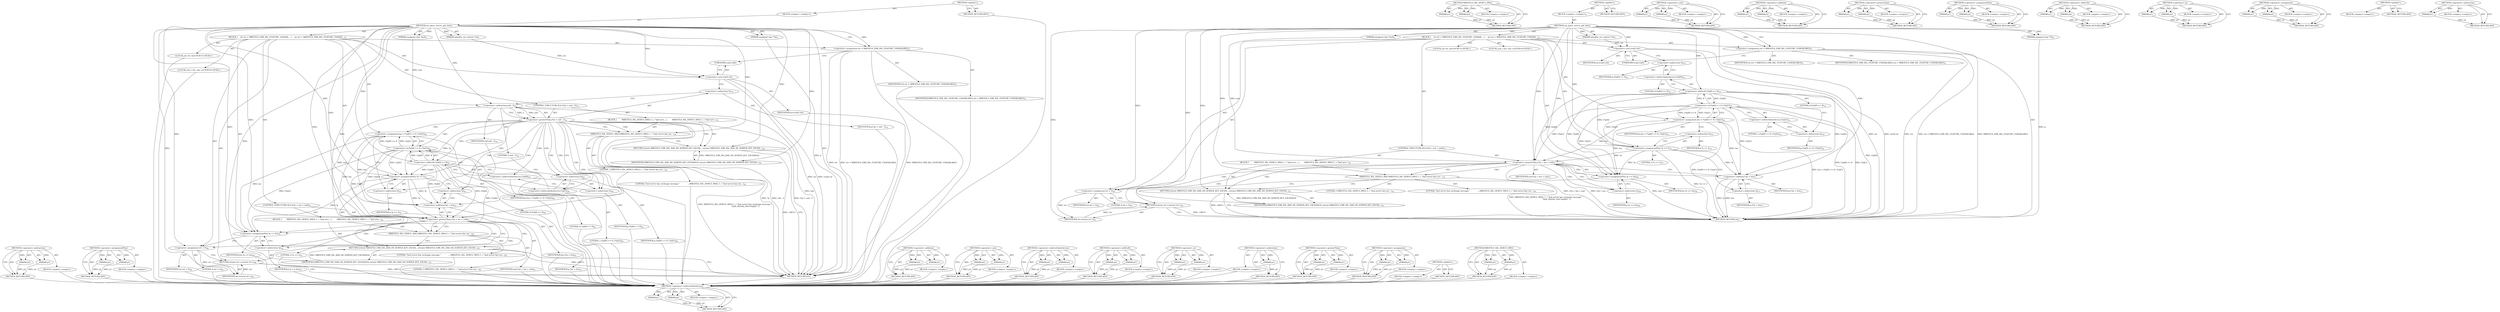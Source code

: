digraph "MBEDTLS_SSL_DEBUG_MSG" {
vulnerable_107 [label=<(METHOD,&lt;operator&gt;.indirectIndexAccess)>];
vulnerable_108 [label=<(PARAM,p1)>];
vulnerable_109 [label=<(PARAM,p2)>];
vulnerable_110 [label=<(BLOCK,&lt;empty&gt;,&lt;empty&gt;)>];
vulnerable_111 [label=<(METHOD_RETURN,ANY)>];
vulnerable_131 [label=<(METHOD,MBEDTLS_SSL_DEBUG_MSG)>];
vulnerable_132 [label=<(PARAM,p1)>];
vulnerable_133 [label=<(PARAM,p2)>];
vulnerable_134 [label=<(BLOCK,&lt;empty&gt;,&lt;empty&gt;)>];
vulnerable_135 [label=<(METHOD_RETURN,ANY)>];
vulnerable_6 [label=<(METHOD,&lt;global&gt;)<SUB>1</SUB>>];
vulnerable_7 [label=<(BLOCK,&lt;empty&gt;,&lt;empty&gt;)<SUB>1</SUB>>];
vulnerable_8 [label=<(METHOD,ssl_parse_server_psk_hint)<SUB>1</SUB>>];
vulnerable_9 [label=<(PARAM,mbedtls_ssl_context *ssl)<SUB>1</SUB>>];
vulnerable_10 [label=<(PARAM,unsigned char **p)<SUB>2</SUB>>];
vulnerable_11 [label=<(PARAM,unsigned char *end)<SUB>3</SUB>>];
vulnerable_12 [label=<(BLOCK,{
    int ret = MBEDTLS_ERR_SSL_FEATURE_UNAVAIL...,{
    int ret = MBEDTLS_ERR_SSL_FEATURE_UNAVAIL...)<SUB>4</SUB>>];
vulnerable_13 [label="<(LOCAL,int ret: int)<SUB>5</SUB>>"];
vulnerable_14 [label=<(&lt;operator&gt;.assignment,ret = MBEDTLS_ERR_SSL_FEATURE_UNAVAILABLE)<SUB>5</SUB>>];
vulnerable_15 [label=<(IDENTIFIER,ret,ret = MBEDTLS_ERR_SSL_FEATURE_UNAVAILABLE)<SUB>5</SUB>>];
vulnerable_16 [label=<(IDENTIFIER,MBEDTLS_ERR_SSL_FEATURE_UNAVAILABLE,ret = MBEDTLS_ERR_SSL_FEATURE_UNAVAILABLE)<SUB>5</SUB>>];
vulnerable_17 [label="<(LOCAL,size_t len: size_t)<SUB>6</SUB>>"];
vulnerable_18 [label=<(&lt;operator&gt;.cast,(void) ssl)<SUB>7</SUB>>];
vulnerable_19 [label=<(UNKNOWN,void,void)<SUB>7</SUB>>];
vulnerable_20 [label=<(IDENTIFIER,ssl,(void) ssl)<SUB>7</SUB>>];
vulnerable_21 [label=<(&lt;operator&gt;.assignment,len = (*p)[0] &lt;&lt; 8 | (*p)[1])<SUB>14</SUB>>];
vulnerable_22 [label=<(IDENTIFIER,len,len = (*p)[0] &lt;&lt; 8 | (*p)[1])<SUB>14</SUB>>];
vulnerable_23 [label=<(&lt;operator&gt;.or,(*p)[0] &lt;&lt; 8 | (*p)[1])<SUB>14</SUB>>];
vulnerable_24 [label=<(&lt;operator&gt;.shiftLeft,(*p)[0] &lt;&lt; 8)<SUB>14</SUB>>];
vulnerable_25 [label=<(&lt;operator&gt;.indirectIndexAccess,(*p)[0])<SUB>14</SUB>>];
vulnerable_26 [label=<(&lt;operator&gt;.indirection,*p)<SUB>14</SUB>>];
vulnerable_27 [label=<(IDENTIFIER,p,(*p)[0] &lt;&lt; 8)<SUB>14</SUB>>];
vulnerable_28 [label=<(LITERAL,0,(*p)[0] &lt;&lt; 8)<SUB>14</SUB>>];
vulnerable_29 [label=<(LITERAL,8,(*p)[0] &lt;&lt; 8)<SUB>14</SUB>>];
vulnerable_30 [label=<(&lt;operator&gt;.indirectIndexAccess,(*p)[1])<SUB>14</SUB>>];
vulnerable_31 [label=<(&lt;operator&gt;.indirection,*p)<SUB>14</SUB>>];
vulnerable_32 [label=<(IDENTIFIER,p,(*p)[0] &lt;&lt; 8 | (*p)[1])<SUB>14</SUB>>];
vulnerable_33 [label=<(LITERAL,1,(*p)[0] &lt;&lt; 8 | (*p)[1])<SUB>14</SUB>>];
vulnerable_34 [label=<(&lt;operator&gt;.assignmentPlus,*p += 2)<SUB>15</SUB>>];
vulnerable_35 [label=<(&lt;operator&gt;.indirection,*p)<SUB>15</SUB>>];
vulnerable_36 [label=<(IDENTIFIER,p,*p += 2)<SUB>15</SUB>>];
vulnerable_37 [label=<(LITERAL,2,*p += 2)<SUB>15</SUB>>];
vulnerable_38 [label=<(CONTROL_STRUCTURE,IF,if ((*p) + len &gt; end))<SUB>17</SUB>>];
vulnerable_39 [label=<(&lt;operator&gt;.greaterThan,(*p) + len &gt; end)<SUB>17</SUB>>];
vulnerable_40 [label=<(&lt;operator&gt;.addition,(*p) + len)<SUB>17</SUB>>];
vulnerable_41 [label=<(&lt;operator&gt;.indirection,*p)<SUB>17</SUB>>];
vulnerable_42 [label=<(IDENTIFIER,p,(*p) + len)<SUB>17</SUB>>];
vulnerable_43 [label=<(IDENTIFIER,len,(*p) + len)<SUB>17</SUB>>];
vulnerable_44 [label=<(IDENTIFIER,end,(*p) + len &gt; end)<SUB>17</SUB>>];
vulnerable_45 [label=<(BLOCK,{
        MBEDTLS_SSL_DEBUG_MSG( 1, ( &quot;bad serv...,{
        MBEDTLS_SSL_DEBUG_MSG( 1, ( &quot;bad serv...)<SUB>18</SUB>>];
vulnerable_46 [label=<(MBEDTLS_SSL_DEBUG_MSG,MBEDTLS_SSL_DEBUG_MSG( 1, ( &quot;bad server key exc...)<SUB>19</SUB>>];
vulnerable_47 [label=<(LITERAL,1,MBEDTLS_SSL_DEBUG_MSG( 1, ( &quot;bad server key exc...)<SUB>19</SUB>>];
vulnerable_48 [label=<(LITERAL,&quot;bad server key exchange message &quot;
            ...,MBEDTLS_SSL_DEBUG_MSG( 1, ( &quot;bad server key exc...)<SUB>19</SUB>>];
vulnerable_49 [label=<(RETURN,return( MBEDTLS_ERR_SSL_BAD_HS_SERVER_KEY_EXCHA...,return( MBEDTLS_ERR_SSL_BAD_HS_SERVER_KEY_EXCHA...)<SUB>21</SUB>>];
vulnerable_50 [label=<(IDENTIFIER,MBEDTLS_ERR_SSL_BAD_HS_SERVER_KEY_EXCHANGE,return( MBEDTLS_ERR_SSL_BAD_HS_SERVER_KEY_EXCHA...)<SUB>21</SUB>>];
vulnerable_51 [label=<(&lt;operator&gt;.assignmentPlus,*p += len)<SUB>29</SUB>>];
vulnerable_52 [label=<(&lt;operator&gt;.indirection,*p)<SUB>29</SUB>>];
vulnerable_53 [label=<(IDENTIFIER,p,*p += len)<SUB>29</SUB>>];
vulnerable_54 [label=<(IDENTIFIER,len,*p += len)<SUB>29</SUB>>];
vulnerable_55 [label=<(&lt;operator&gt;.assignment,ret = 0)<SUB>30</SUB>>];
vulnerable_56 [label=<(IDENTIFIER,ret,ret = 0)<SUB>30</SUB>>];
vulnerable_57 [label=<(LITERAL,0,ret = 0)<SUB>30</SUB>>];
vulnerable_58 [label=<(RETURN,return( ret );,return( ret );)<SUB>32</SUB>>];
vulnerable_59 [label=<(IDENTIFIER,ret,return( ret );)<SUB>32</SUB>>];
vulnerable_60 [label=<(METHOD_RETURN,int)<SUB>1</SUB>>];
vulnerable_62 [label=<(METHOD_RETURN,ANY)<SUB>1</SUB>>];
vulnerable_92 [label=<(METHOD,&lt;operator&gt;.cast)>];
vulnerable_93 [label=<(PARAM,p1)>];
vulnerable_94 [label=<(PARAM,p2)>];
vulnerable_95 [label=<(BLOCK,&lt;empty&gt;,&lt;empty&gt;)>];
vulnerable_96 [label=<(METHOD_RETURN,ANY)>];
vulnerable_126 [label=<(METHOD,&lt;operator&gt;.addition)>];
vulnerable_127 [label=<(PARAM,p1)>];
vulnerable_128 [label=<(PARAM,p2)>];
vulnerable_129 [label=<(BLOCK,&lt;empty&gt;,&lt;empty&gt;)>];
vulnerable_130 [label=<(METHOD_RETURN,ANY)>];
vulnerable_121 [label=<(METHOD,&lt;operator&gt;.greaterThan)>];
vulnerable_122 [label=<(PARAM,p1)>];
vulnerable_123 [label=<(PARAM,p2)>];
vulnerable_124 [label=<(BLOCK,&lt;empty&gt;,&lt;empty&gt;)>];
vulnerable_125 [label=<(METHOD_RETURN,ANY)>];
vulnerable_116 [label=<(METHOD,&lt;operator&gt;.assignmentPlus)>];
vulnerable_117 [label=<(PARAM,p1)>];
vulnerable_118 [label=<(PARAM,p2)>];
vulnerable_119 [label=<(BLOCK,&lt;empty&gt;,&lt;empty&gt;)>];
vulnerable_120 [label=<(METHOD_RETURN,ANY)>];
vulnerable_102 [label=<(METHOD,&lt;operator&gt;.shiftLeft)>];
vulnerable_103 [label=<(PARAM,p1)>];
vulnerable_104 [label=<(PARAM,p2)>];
vulnerable_105 [label=<(BLOCK,&lt;empty&gt;,&lt;empty&gt;)>];
vulnerable_106 [label=<(METHOD_RETURN,ANY)>];
vulnerable_97 [label=<(METHOD,&lt;operator&gt;.or)>];
vulnerable_98 [label=<(PARAM,p1)>];
vulnerable_99 [label=<(PARAM,p2)>];
vulnerable_100 [label=<(BLOCK,&lt;empty&gt;,&lt;empty&gt;)>];
vulnerable_101 [label=<(METHOD_RETURN,ANY)>];
vulnerable_87 [label=<(METHOD,&lt;operator&gt;.assignment)>];
vulnerable_88 [label=<(PARAM,p1)>];
vulnerable_89 [label=<(PARAM,p2)>];
vulnerable_90 [label=<(BLOCK,&lt;empty&gt;,&lt;empty&gt;)>];
vulnerable_91 [label=<(METHOD_RETURN,ANY)>];
vulnerable_81 [label=<(METHOD,&lt;global&gt;)<SUB>1</SUB>>];
vulnerable_82 [label=<(BLOCK,&lt;empty&gt;,&lt;empty&gt;)>];
vulnerable_83 [label=<(METHOD_RETURN,ANY)>];
vulnerable_112 [label=<(METHOD,&lt;operator&gt;.indirection)>];
vulnerable_113 [label=<(PARAM,p1)>];
vulnerable_114 [label=<(BLOCK,&lt;empty&gt;,&lt;empty&gt;)>];
vulnerable_115 [label=<(METHOD_RETURN,ANY)>];
fixed_119 [label=<(METHOD,&lt;operator&gt;.subtraction)>];
fixed_120 [label=<(PARAM,p1)>];
fixed_121 [label=<(PARAM,p2)>];
fixed_122 [label=<(BLOCK,&lt;empty&gt;,&lt;empty&gt;)>];
fixed_123 [label=<(METHOD_RETURN,ANY)>];
fixed_144 [label=<(METHOD,&lt;operator&gt;.assignmentPlus)>];
fixed_145 [label=<(PARAM,p1)>];
fixed_146 [label=<(PARAM,p2)>];
fixed_147 [label=<(BLOCK,&lt;empty&gt;,&lt;empty&gt;)>];
fixed_148 [label=<(METHOD_RETURN,ANY)>];
fixed_6 [label=<(METHOD,&lt;global&gt;)<SUB>1</SUB>>];
fixed_7 [label=<(BLOCK,&lt;empty&gt;,&lt;empty&gt;)<SUB>1</SUB>>];
fixed_8 [label=<(METHOD,ssl_parse_server_psk_hint)<SUB>1</SUB>>];
fixed_9 [label=<(PARAM,mbedtls_ssl_context *ssl)<SUB>1</SUB>>];
fixed_10 [label=<(PARAM,unsigned char **p)<SUB>2</SUB>>];
fixed_11 [label=<(PARAM,unsigned char *end)<SUB>3</SUB>>];
fixed_12 [label=<(BLOCK,{
    int ret = MBEDTLS_ERR_SSL_FEATURE_UNAVAIL...,{
    int ret = MBEDTLS_ERR_SSL_FEATURE_UNAVAIL...)<SUB>4</SUB>>];
fixed_13 [label="<(LOCAL,int ret: int)<SUB>5</SUB>>"];
fixed_14 [label=<(&lt;operator&gt;.assignment,ret = MBEDTLS_ERR_SSL_FEATURE_UNAVAILABLE)<SUB>5</SUB>>];
fixed_15 [label=<(IDENTIFIER,ret,ret = MBEDTLS_ERR_SSL_FEATURE_UNAVAILABLE)<SUB>5</SUB>>];
fixed_16 [label=<(IDENTIFIER,MBEDTLS_ERR_SSL_FEATURE_UNAVAILABLE,ret = MBEDTLS_ERR_SSL_FEATURE_UNAVAILABLE)<SUB>5</SUB>>];
fixed_17 [label="<(LOCAL,size_t len: size_t)<SUB>6</SUB>>"];
fixed_18 [label=<(&lt;operator&gt;.cast,(void) ssl)<SUB>7</SUB>>];
fixed_19 [label=<(UNKNOWN,void,void)<SUB>7</SUB>>];
fixed_20 [label=<(IDENTIFIER,ssl,(void) ssl)<SUB>7</SUB>>];
fixed_21 [label=<(CONTROL_STRUCTURE,IF,if ((*p) &gt; end - 2))<SUB>14</SUB>>];
fixed_22 [label=<(&lt;operator&gt;.greaterThan,(*p) &gt; end - 2)<SUB>14</SUB>>];
fixed_23 [label=<(&lt;operator&gt;.indirection,*p)<SUB>14</SUB>>];
fixed_24 [label=<(IDENTIFIER,p,(*p) &gt; end - 2)<SUB>14</SUB>>];
fixed_25 [label=<(&lt;operator&gt;.subtraction,end - 2)<SUB>14</SUB>>];
fixed_26 [label=<(IDENTIFIER,end,end - 2)<SUB>14</SUB>>];
fixed_27 [label=<(LITERAL,2,end - 2)<SUB>14</SUB>>];
fixed_28 [label=<(BLOCK,{
        MBEDTLS_SSL_DEBUG_MSG( 1, ( &quot;bad serv...,{
        MBEDTLS_SSL_DEBUG_MSG( 1, ( &quot;bad serv...)<SUB>15</SUB>>];
fixed_29 [label=<(MBEDTLS_SSL_DEBUG_MSG,MBEDTLS_SSL_DEBUG_MSG( 1, ( &quot;bad server key exc...)<SUB>16</SUB>>];
fixed_30 [label=<(LITERAL,1,MBEDTLS_SSL_DEBUG_MSG( 1, ( &quot;bad server key exc...)<SUB>16</SUB>>];
fixed_31 [label=<(LITERAL,&quot;bad server key exchange message &quot;
            ...,MBEDTLS_SSL_DEBUG_MSG( 1, ( &quot;bad server key exc...)<SUB>16</SUB>>];
fixed_32 [label=<(RETURN,return( MBEDTLS_ERR_SSL_BAD_HS_SERVER_KEY_EXCHA...,return( MBEDTLS_ERR_SSL_BAD_HS_SERVER_KEY_EXCHA...)<SUB>18</SUB>>];
fixed_33 [label=<(IDENTIFIER,MBEDTLS_ERR_SSL_BAD_HS_SERVER_KEY_EXCHANGE,return( MBEDTLS_ERR_SSL_BAD_HS_SERVER_KEY_EXCHA...)<SUB>18</SUB>>];
fixed_34 [label=<(&lt;operator&gt;.assignment,len = (*p)[0] &lt;&lt; 8 | (*p)[1])<SUB>20</SUB>>];
fixed_35 [label=<(IDENTIFIER,len,len = (*p)[0] &lt;&lt; 8 | (*p)[1])<SUB>20</SUB>>];
fixed_36 [label=<(&lt;operator&gt;.or,(*p)[0] &lt;&lt; 8 | (*p)[1])<SUB>20</SUB>>];
fixed_37 [label=<(&lt;operator&gt;.shiftLeft,(*p)[0] &lt;&lt; 8)<SUB>20</SUB>>];
fixed_38 [label=<(&lt;operator&gt;.indirectIndexAccess,(*p)[0])<SUB>20</SUB>>];
fixed_39 [label=<(&lt;operator&gt;.indirection,*p)<SUB>20</SUB>>];
fixed_40 [label=<(IDENTIFIER,p,(*p)[0] &lt;&lt; 8)<SUB>20</SUB>>];
fixed_41 [label=<(LITERAL,0,(*p)[0] &lt;&lt; 8)<SUB>20</SUB>>];
fixed_42 [label=<(LITERAL,8,(*p)[0] &lt;&lt; 8)<SUB>20</SUB>>];
fixed_43 [label=<(&lt;operator&gt;.indirectIndexAccess,(*p)[1])<SUB>20</SUB>>];
fixed_44 [label=<(&lt;operator&gt;.indirection,*p)<SUB>20</SUB>>];
fixed_45 [label=<(IDENTIFIER,p,(*p)[0] &lt;&lt; 8 | (*p)[1])<SUB>20</SUB>>];
fixed_46 [label=<(LITERAL,1,(*p)[0] &lt;&lt; 8 | (*p)[1])<SUB>20</SUB>>];
fixed_47 [label=<(&lt;operator&gt;.assignmentPlus,*p += 2)<SUB>21</SUB>>];
fixed_48 [label=<(&lt;operator&gt;.indirection,*p)<SUB>21</SUB>>];
fixed_49 [label=<(IDENTIFIER,p,*p += 2)<SUB>21</SUB>>];
fixed_50 [label=<(LITERAL,2,*p += 2)<SUB>21</SUB>>];
fixed_51 [label=<(CONTROL_STRUCTURE,IF,if ((*p) + len &gt; end))<SUB>23</SUB>>];
fixed_52 [label=<(&lt;operator&gt;.greaterThan,(*p) + len &gt; end)<SUB>23</SUB>>];
fixed_53 [label=<(&lt;operator&gt;.addition,(*p) + len)<SUB>23</SUB>>];
fixed_54 [label=<(&lt;operator&gt;.indirection,*p)<SUB>23</SUB>>];
fixed_55 [label=<(IDENTIFIER,p,(*p) + len)<SUB>23</SUB>>];
fixed_56 [label=<(IDENTIFIER,len,(*p) + len)<SUB>23</SUB>>];
fixed_57 [label=<(IDENTIFIER,end,(*p) + len &gt; end)<SUB>23</SUB>>];
fixed_58 [label=<(BLOCK,{
        MBEDTLS_SSL_DEBUG_MSG( 1, ( &quot;bad serv...,{
        MBEDTLS_SSL_DEBUG_MSG( 1, ( &quot;bad serv...)<SUB>24</SUB>>];
fixed_59 [label=<(MBEDTLS_SSL_DEBUG_MSG,MBEDTLS_SSL_DEBUG_MSG( 1, ( &quot;bad server key exc...)<SUB>25</SUB>>];
fixed_60 [label=<(LITERAL,1,MBEDTLS_SSL_DEBUG_MSG( 1, ( &quot;bad server key exc...)<SUB>25</SUB>>];
fixed_61 [label=<(LITERAL,&quot;bad server key exchange message &quot;
            ...,MBEDTLS_SSL_DEBUG_MSG( 1, ( &quot;bad server key exc...)<SUB>25</SUB>>];
fixed_62 [label=<(RETURN,return( MBEDTLS_ERR_SSL_BAD_HS_SERVER_KEY_EXCHA...,return( MBEDTLS_ERR_SSL_BAD_HS_SERVER_KEY_EXCHA...)<SUB>27</SUB>>];
fixed_63 [label=<(IDENTIFIER,MBEDTLS_ERR_SSL_BAD_HS_SERVER_KEY_EXCHANGE,return( MBEDTLS_ERR_SSL_BAD_HS_SERVER_KEY_EXCHA...)<SUB>27</SUB>>];
fixed_64 [label=<(&lt;operator&gt;.assignmentPlus,*p += len)<SUB>35</SUB>>];
fixed_65 [label=<(&lt;operator&gt;.indirection,*p)<SUB>35</SUB>>];
fixed_66 [label=<(IDENTIFIER,p,*p += len)<SUB>35</SUB>>];
fixed_67 [label=<(IDENTIFIER,len,*p += len)<SUB>35</SUB>>];
fixed_68 [label=<(&lt;operator&gt;.assignment,ret = 0)<SUB>36</SUB>>];
fixed_69 [label=<(IDENTIFIER,ret,ret = 0)<SUB>36</SUB>>];
fixed_70 [label=<(LITERAL,0,ret = 0)<SUB>36</SUB>>];
fixed_71 [label=<(RETURN,return( ret );,return( ret );)<SUB>38</SUB>>];
fixed_72 [label=<(IDENTIFIER,ret,return( ret );)<SUB>38</SUB>>];
fixed_73 [label=<(METHOD_RETURN,int)<SUB>1</SUB>>];
fixed_75 [label=<(METHOD_RETURN,ANY)<SUB>1</SUB>>];
fixed_149 [label=<(METHOD,&lt;operator&gt;.addition)>];
fixed_150 [label=<(PARAM,p1)>];
fixed_151 [label=<(PARAM,p2)>];
fixed_152 [label=<(BLOCK,&lt;empty&gt;,&lt;empty&gt;)>];
fixed_153 [label=<(METHOD_RETURN,ANY)>];
fixed_105 [label=<(METHOD,&lt;operator&gt;.cast)>];
fixed_106 [label=<(PARAM,p1)>];
fixed_107 [label=<(PARAM,p2)>];
fixed_108 [label=<(BLOCK,&lt;empty&gt;,&lt;empty&gt;)>];
fixed_109 [label=<(METHOD_RETURN,ANY)>];
fixed_139 [label=<(METHOD,&lt;operator&gt;.indirectIndexAccess)>];
fixed_140 [label=<(PARAM,p1)>];
fixed_141 [label=<(PARAM,p2)>];
fixed_142 [label=<(BLOCK,&lt;empty&gt;,&lt;empty&gt;)>];
fixed_143 [label=<(METHOD_RETURN,ANY)>];
fixed_134 [label=<(METHOD,&lt;operator&gt;.shiftLeft)>];
fixed_135 [label=<(PARAM,p1)>];
fixed_136 [label=<(PARAM,p2)>];
fixed_137 [label=<(BLOCK,&lt;empty&gt;,&lt;empty&gt;)>];
fixed_138 [label=<(METHOD_RETURN,ANY)>];
fixed_129 [label=<(METHOD,&lt;operator&gt;.or)>];
fixed_130 [label=<(PARAM,p1)>];
fixed_131 [label=<(PARAM,p2)>];
fixed_132 [label=<(BLOCK,&lt;empty&gt;,&lt;empty&gt;)>];
fixed_133 [label=<(METHOD_RETURN,ANY)>];
fixed_115 [label=<(METHOD,&lt;operator&gt;.indirection)>];
fixed_116 [label=<(PARAM,p1)>];
fixed_117 [label=<(BLOCK,&lt;empty&gt;,&lt;empty&gt;)>];
fixed_118 [label=<(METHOD_RETURN,ANY)>];
fixed_110 [label=<(METHOD,&lt;operator&gt;.greaterThan)>];
fixed_111 [label=<(PARAM,p1)>];
fixed_112 [label=<(PARAM,p2)>];
fixed_113 [label=<(BLOCK,&lt;empty&gt;,&lt;empty&gt;)>];
fixed_114 [label=<(METHOD_RETURN,ANY)>];
fixed_100 [label=<(METHOD,&lt;operator&gt;.assignment)>];
fixed_101 [label=<(PARAM,p1)>];
fixed_102 [label=<(PARAM,p2)>];
fixed_103 [label=<(BLOCK,&lt;empty&gt;,&lt;empty&gt;)>];
fixed_104 [label=<(METHOD_RETURN,ANY)>];
fixed_94 [label=<(METHOD,&lt;global&gt;)<SUB>1</SUB>>];
fixed_95 [label=<(BLOCK,&lt;empty&gt;,&lt;empty&gt;)>];
fixed_96 [label=<(METHOD_RETURN,ANY)>];
fixed_124 [label=<(METHOD,MBEDTLS_SSL_DEBUG_MSG)>];
fixed_125 [label=<(PARAM,p1)>];
fixed_126 [label=<(PARAM,p2)>];
fixed_127 [label=<(BLOCK,&lt;empty&gt;,&lt;empty&gt;)>];
fixed_128 [label=<(METHOD_RETURN,ANY)>];
vulnerable_107 -> vulnerable_108  [key=0, label="AST: "];
vulnerable_107 -> vulnerable_108  [key=1, label="DDG: "];
vulnerable_107 -> vulnerable_110  [key=0, label="AST: "];
vulnerable_107 -> vulnerable_109  [key=0, label="AST: "];
vulnerable_107 -> vulnerable_109  [key=1, label="DDG: "];
vulnerable_107 -> vulnerable_111  [key=0, label="AST: "];
vulnerable_107 -> vulnerable_111  [key=1, label="CFG: "];
vulnerable_108 -> vulnerable_111  [key=0, label="DDG: p1"];
vulnerable_109 -> vulnerable_111  [key=0, label="DDG: p2"];
vulnerable_131 -> vulnerable_132  [key=0, label="AST: "];
vulnerable_131 -> vulnerable_132  [key=1, label="DDG: "];
vulnerable_131 -> vulnerable_134  [key=0, label="AST: "];
vulnerable_131 -> vulnerable_133  [key=0, label="AST: "];
vulnerable_131 -> vulnerable_133  [key=1, label="DDG: "];
vulnerable_131 -> vulnerable_135  [key=0, label="AST: "];
vulnerable_131 -> vulnerable_135  [key=1, label="CFG: "];
vulnerable_132 -> vulnerable_135  [key=0, label="DDG: p1"];
vulnerable_133 -> vulnerable_135  [key=0, label="DDG: p2"];
vulnerable_6 -> vulnerable_7  [key=0, label="AST: "];
vulnerable_6 -> vulnerable_62  [key=0, label="AST: "];
vulnerable_6 -> vulnerable_62  [key=1, label="CFG: "];
vulnerable_7 -> vulnerable_8  [key=0, label="AST: "];
vulnerable_8 -> vulnerable_9  [key=0, label="AST: "];
vulnerable_8 -> vulnerable_9  [key=1, label="DDG: "];
vulnerable_8 -> vulnerable_10  [key=0, label="AST: "];
vulnerable_8 -> vulnerable_10  [key=1, label="DDG: "];
vulnerable_8 -> vulnerable_11  [key=0, label="AST: "];
vulnerable_8 -> vulnerable_11  [key=1, label="DDG: "];
vulnerable_8 -> vulnerable_12  [key=0, label="AST: "];
vulnerable_8 -> vulnerable_60  [key=0, label="AST: "];
vulnerable_8 -> vulnerable_14  [key=0, label="CFG: "];
vulnerable_8 -> vulnerable_14  [key=1, label="DDG: "];
vulnerable_8 -> vulnerable_18  [key=0, label="DDG: "];
vulnerable_8 -> vulnerable_34  [key=0, label="DDG: "];
vulnerable_8 -> vulnerable_51  [key=0, label="DDG: "];
vulnerable_8 -> vulnerable_55  [key=0, label="DDG: "];
vulnerable_8 -> vulnerable_59  [key=0, label="DDG: "];
vulnerable_8 -> vulnerable_39  [key=0, label="DDG: "];
vulnerable_8 -> vulnerable_49  [key=0, label="DDG: "];
vulnerable_8 -> vulnerable_24  [key=0, label="DDG: "];
vulnerable_8 -> vulnerable_40  [key=0, label="DDG: "];
vulnerable_8 -> vulnerable_46  [key=0, label="DDG: "];
vulnerable_8 -> vulnerable_50  [key=0, label="DDG: "];
vulnerable_9 -> vulnerable_18  [key=0, label="DDG: ssl"];
vulnerable_10 -> vulnerable_60  [key=0, label="DDG: p"];
vulnerable_11 -> vulnerable_39  [key=0, label="DDG: end"];
vulnerable_12 -> vulnerable_13  [key=0, label="AST: "];
vulnerable_12 -> vulnerable_14  [key=0, label="AST: "];
vulnerable_12 -> vulnerable_17  [key=0, label="AST: "];
vulnerable_12 -> vulnerable_18  [key=0, label="AST: "];
vulnerable_12 -> vulnerable_21  [key=0, label="AST: "];
vulnerable_12 -> vulnerable_34  [key=0, label="AST: "];
vulnerable_12 -> vulnerable_38  [key=0, label="AST: "];
vulnerable_12 -> vulnerable_51  [key=0, label="AST: "];
vulnerable_12 -> vulnerable_55  [key=0, label="AST: "];
vulnerable_12 -> vulnerable_58  [key=0, label="AST: "];
vulnerable_14 -> vulnerable_15  [key=0, label="AST: "];
vulnerable_14 -> vulnerable_16  [key=0, label="AST: "];
vulnerable_14 -> vulnerable_19  [key=0, label="CFG: "];
vulnerable_14 -> vulnerable_60  [key=0, label="DDG: ret"];
vulnerable_14 -> vulnerable_60  [key=1, label="DDG: ret = MBEDTLS_ERR_SSL_FEATURE_UNAVAILABLE"];
vulnerable_14 -> vulnerable_60  [key=2, label="DDG: MBEDTLS_ERR_SSL_FEATURE_UNAVAILABLE"];
vulnerable_18 -> vulnerable_19  [key=0, label="AST: "];
vulnerable_18 -> vulnerable_20  [key=0, label="AST: "];
vulnerable_18 -> vulnerable_26  [key=0, label="CFG: "];
vulnerable_18 -> vulnerable_60  [key=0, label="DDG: ssl"];
vulnerable_18 -> vulnerable_60  [key=1, label="DDG: (void) ssl"];
vulnerable_19 -> vulnerable_18  [key=0, label="CFG: "];
vulnerable_21 -> vulnerable_22  [key=0, label="AST: "];
vulnerable_21 -> vulnerable_23  [key=0, label="AST: "];
vulnerable_21 -> vulnerable_35  [key=0, label="CFG: "];
vulnerable_21 -> vulnerable_60  [key=0, label="DDG: (*p)[0] &lt;&lt; 8 | (*p)[1]"];
vulnerable_21 -> vulnerable_60  [key=1, label="DDG: len = (*p)[0] &lt;&lt; 8 | (*p)[1]"];
vulnerable_21 -> vulnerable_51  [key=0, label="DDG: len"];
vulnerable_21 -> vulnerable_39  [key=0, label="DDG: len"];
vulnerable_21 -> vulnerable_40  [key=0, label="DDG: len"];
vulnerable_23 -> vulnerable_24  [key=0, label="AST: "];
vulnerable_23 -> vulnerable_30  [key=0, label="AST: "];
vulnerable_23 -> vulnerable_21  [key=0, label="CFG: "];
vulnerable_23 -> vulnerable_21  [key=1, label="DDG: (*p)[0] &lt;&lt; 8"];
vulnerable_23 -> vulnerable_21  [key=2, label="DDG: (*p)[1]"];
vulnerable_23 -> vulnerable_60  [key=0, label="DDG: (*p)[0] &lt;&lt; 8"];
vulnerable_23 -> vulnerable_60  [key=1, label="DDG: (*p)[1]"];
vulnerable_23 -> vulnerable_34  [key=0, label="DDG: (*p)[1]"];
vulnerable_23 -> vulnerable_51  [key=0, label="DDG: (*p)[1]"];
vulnerable_23 -> vulnerable_39  [key=0, label="DDG: (*p)[1]"];
vulnerable_23 -> vulnerable_40  [key=0, label="DDG: (*p)[1]"];
vulnerable_24 -> vulnerable_25  [key=0, label="AST: "];
vulnerable_24 -> vulnerable_29  [key=0, label="AST: "];
vulnerable_24 -> vulnerable_31  [key=0, label="CFG: "];
vulnerable_24 -> vulnerable_60  [key=0, label="DDG: (*p)[0]"];
vulnerable_24 -> vulnerable_34  [key=0, label="DDG: (*p)[0]"];
vulnerable_24 -> vulnerable_51  [key=0, label="DDG: (*p)[0]"];
vulnerable_24 -> vulnerable_23  [key=0, label="DDG: (*p)[0]"];
vulnerable_24 -> vulnerable_23  [key=1, label="DDG: 8"];
vulnerable_24 -> vulnerable_39  [key=0, label="DDG: (*p)[0]"];
vulnerable_24 -> vulnerable_40  [key=0, label="DDG: (*p)[0]"];
vulnerable_25 -> vulnerable_26  [key=0, label="AST: "];
vulnerable_25 -> vulnerable_28  [key=0, label="AST: "];
vulnerable_25 -> vulnerable_24  [key=0, label="CFG: "];
vulnerable_26 -> vulnerable_27  [key=0, label="AST: "];
vulnerable_26 -> vulnerable_25  [key=0, label="CFG: "];
vulnerable_30 -> vulnerable_31  [key=0, label="AST: "];
vulnerable_30 -> vulnerable_33  [key=0, label="AST: "];
vulnerable_30 -> vulnerable_23  [key=0, label="CFG: "];
vulnerable_31 -> vulnerable_32  [key=0, label="AST: "];
vulnerable_31 -> vulnerable_30  [key=0, label="CFG: "];
vulnerable_34 -> vulnerable_35  [key=0, label="AST: "];
vulnerable_34 -> vulnerable_37  [key=0, label="AST: "];
vulnerable_34 -> vulnerable_41  [key=0, label="CFG: "];
vulnerable_34 -> vulnerable_60  [key=0, label="DDG: *p += 2"];
vulnerable_34 -> vulnerable_51  [key=0, label="DDG: *p"];
vulnerable_34 -> vulnerable_39  [key=0, label="DDG: *p"];
vulnerable_34 -> vulnerable_40  [key=0, label="DDG: *p"];
vulnerable_35 -> vulnerable_36  [key=0, label="AST: "];
vulnerable_35 -> vulnerable_34  [key=0, label="CFG: "];
vulnerable_38 -> vulnerable_39  [key=0, label="AST: "];
vulnerable_38 -> vulnerable_45  [key=0, label="AST: "];
vulnerable_39 -> vulnerable_40  [key=0, label="AST: "];
vulnerable_39 -> vulnerable_44  [key=0, label="AST: "];
vulnerable_39 -> vulnerable_46  [key=0, label="CFG: "];
vulnerable_39 -> vulnerable_46  [key=1, label="CDG: "];
vulnerable_39 -> vulnerable_52  [key=0, label="CFG: "];
vulnerable_39 -> vulnerable_52  [key=1, label="CDG: "];
vulnerable_39 -> vulnerable_60  [key=0, label="DDG: (*p) + len"];
vulnerable_39 -> vulnerable_60  [key=1, label="DDG: end"];
vulnerable_39 -> vulnerable_60  [key=2, label="DDG: (*p) + len &gt; end"];
vulnerable_39 -> vulnerable_58  [key=0, label="CDG: "];
vulnerable_39 -> vulnerable_49  [key=0, label="CDG: "];
vulnerable_39 -> vulnerable_51  [key=0, label="CDG: "];
vulnerable_39 -> vulnerable_55  [key=0, label="CDG: "];
vulnerable_40 -> vulnerable_41  [key=0, label="AST: "];
vulnerable_40 -> vulnerable_43  [key=0, label="AST: "];
vulnerable_40 -> vulnerable_39  [key=0, label="CFG: "];
vulnerable_40 -> vulnerable_60  [key=0, label="DDG: *p"];
vulnerable_40 -> vulnerable_60  [key=1, label="DDG: len"];
vulnerable_41 -> vulnerable_42  [key=0, label="AST: "];
vulnerable_41 -> vulnerable_40  [key=0, label="CFG: "];
vulnerable_45 -> vulnerable_46  [key=0, label="AST: "];
vulnerable_45 -> vulnerable_49  [key=0, label="AST: "];
vulnerable_46 -> vulnerable_47  [key=0, label="AST: "];
vulnerable_46 -> vulnerable_48  [key=0, label="AST: "];
vulnerable_46 -> vulnerable_49  [key=0, label="CFG: "];
vulnerable_46 -> vulnerable_60  [key=0, label="DDG: MBEDTLS_SSL_DEBUG_MSG( 1, ( &quot;bad server key exchange message &quot;
                                    &quot;(psk_identity_hint length)&quot; ) )"];
vulnerable_49 -> vulnerable_50  [key=0, label="AST: "];
vulnerable_49 -> vulnerable_60  [key=0, label="CFG: "];
vulnerable_49 -> vulnerable_60  [key=1, label="DDG: &lt;RET&gt;"];
vulnerable_50 -> vulnerable_49  [key=0, label="DDG: MBEDTLS_ERR_SSL_BAD_HS_SERVER_KEY_EXCHANGE"];
vulnerable_51 -> vulnerable_52  [key=0, label="AST: "];
vulnerable_51 -> vulnerable_54  [key=0, label="AST: "];
vulnerable_51 -> vulnerable_55  [key=0, label="CFG: "];
vulnerable_52 -> vulnerable_53  [key=0, label="AST: "];
vulnerable_52 -> vulnerable_51  [key=0, label="CFG: "];
vulnerable_55 -> vulnerable_56  [key=0, label="AST: "];
vulnerable_55 -> vulnerable_57  [key=0, label="AST: "];
vulnerable_55 -> vulnerable_58  [key=0, label="CFG: "];
vulnerable_55 -> vulnerable_59  [key=0, label="DDG: ret"];
vulnerable_58 -> vulnerable_59  [key=0, label="AST: "];
vulnerable_58 -> vulnerable_60  [key=0, label="CFG: "];
vulnerable_58 -> vulnerable_60  [key=1, label="DDG: &lt;RET&gt;"];
vulnerable_59 -> vulnerable_58  [key=0, label="DDG: ret"];
vulnerable_92 -> vulnerable_93  [key=0, label="AST: "];
vulnerable_92 -> vulnerable_93  [key=1, label="DDG: "];
vulnerable_92 -> vulnerable_95  [key=0, label="AST: "];
vulnerable_92 -> vulnerable_94  [key=0, label="AST: "];
vulnerable_92 -> vulnerable_94  [key=1, label="DDG: "];
vulnerable_92 -> vulnerable_96  [key=0, label="AST: "];
vulnerable_92 -> vulnerable_96  [key=1, label="CFG: "];
vulnerable_93 -> vulnerable_96  [key=0, label="DDG: p1"];
vulnerable_94 -> vulnerable_96  [key=0, label="DDG: p2"];
vulnerable_126 -> vulnerable_127  [key=0, label="AST: "];
vulnerable_126 -> vulnerable_127  [key=1, label="DDG: "];
vulnerable_126 -> vulnerable_129  [key=0, label="AST: "];
vulnerable_126 -> vulnerable_128  [key=0, label="AST: "];
vulnerable_126 -> vulnerable_128  [key=1, label="DDG: "];
vulnerable_126 -> vulnerable_130  [key=0, label="AST: "];
vulnerable_126 -> vulnerable_130  [key=1, label="CFG: "];
vulnerable_127 -> vulnerable_130  [key=0, label="DDG: p1"];
vulnerable_128 -> vulnerable_130  [key=0, label="DDG: p2"];
vulnerable_121 -> vulnerable_122  [key=0, label="AST: "];
vulnerable_121 -> vulnerable_122  [key=1, label="DDG: "];
vulnerable_121 -> vulnerable_124  [key=0, label="AST: "];
vulnerable_121 -> vulnerable_123  [key=0, label="AST: "];
vulnerable_121 -> vulnerable_123  [key=1, label="DDG: "];
vulnerable_121 -> vulnerable_125  [key=0, label="AST: "];
vulnerable_121 -> vulnerable_125  [key=1, label="CFG: "];
vulnerable_122 -> vulnerable_125  [key=0, label="DDG: p1"];
vulnerable_123 -> vulnerable_125  [key=0, label="DDG: p2"];
vulnerable_116 -> vulnerable_117  [key=0, label="AST: "];
vulnerable_116 -> vulnerable_117  [key=1, label="DDG: "];
vulnerable_116 -> vulnerable_119  [key=0, label="AST: "];
vulnerable_116 -> vulnerable_118  [key=0, label="AST: "];
vulnerable_116 -> vulnerable_118  [key=1, label="DDG: "];
vulnerable_116 -> vulnerable_120  [key=0, label="AST: "];
vulnerable_116 -> vulnerable_120  [key=1, label="CFG: "];
vulnerable_117 -> vulnerable_120  [key=0, label="DDG: p1"];
vulnerable_118 -> vulnerable_120  [key=0, label="DDG: p2"];
vulnerable_102 -> vulnerable_103  [key=0, label="AST: "];
vulnerable_102 -> vulnerable_103  [key=1, label="DDG: "];
vulnerable_102 -> vulnerable_105  [key=0, label="AST: "];
vulnerable_102 -> vulnerable_104  [key=0, label="AST: "];
vulnerable_102 -> vulnerable_104  [key=1, label="DDG: "];
vulnerable_102 -> vulnerable_106  [key=0, label="AST: "];
vulnerable_102 -> vulnerable_106  [key=1, label="CFG: "];
vulnerable_103 -> vulnerable_106  [key=0, label="DDG: p1"];
vulnerable_104 -> vulnerable_106  [key=0, label="DDG: p2"];
vulnerable_97 -> vulnerable_98  [key=0, label="AST: "];
vulnerable_97 -> vulnerable_98  [key=1, label="DDG: "];
vulnerable_97 -> vulnerable_100  [key=0, label="AST: "];
vulnerable_97 -> vulnerable_99  [key=0, label="AST: "];
vulnerable_97 -> vulnerable_99  [key=1, label="DDG: "];
vulnerable_97 -> vulnerable_101  [key=0, label="AST: "];
vulnerable_97 -> vulnerable_101  [key=1, label="CFG: "];
vulnerable_98 -> vulnerable_101  [key=0, label="DDG: p1"];
vulnerable_99 -> vulnerable_101  [key=0, label="DDG: p2"];
vulnerable_87 -> vulnerable_88  [key=0, label="AST: "];
vulnerable_87 -> vulnerable_88  [key=1, label="DDG: "];
vulnerable_87 -> vulnerable_90  [key=0, label="AST: "];
vulnerable_87 -> vulnerable_89  [key=0, label="AST: "];
vulnerable_87 -> vulnerable_89  [key=1, label="DDG: "];
vulnerable_87 -> vulnerable_91  [key=0, label="AST: "];
vulnerable_87 -> vulnerable_91  [key=1, label="CFG: "];
vulnerable_88 -> vulnerable_91  [key=0, label="DDG: p1"];
vulnerable_89 -> vulnerable_91  [key=0, label="DDG: p2"];
vulnerable_81 -> vulnerable_82  [key=0, label="AST: "];
vulnerable_81 -> vulnerable_83  [key=0, label="AST: "];
vulnerable_81 -> vulnerable_83  [key=1, label="CFG: "];
vulnerable_112 -> vulnerable_113  [key=0, label="AST: "];
vulnerable_112 -> vulnerable_113  [key=1, label="DDG: "];
vulnerable_112 -> vulnerable_114  [key=0, label="AST: "];
vulnerable_112 -> vulnerable_115  [key=0, label="AST: "];
vulnerable_112 -> vulnerable_115  [key=1, label="CFG: "];
vulnerable_113 -> vulnerable_115  [key=0, label="DDG: p1"];
fixed_119 -> fixed_120  [key=0, label="AST: "];
fixed_119 -> fixed_120  [key=1, label="DDG: "];
fixed_119 -> fixed_122  [key=0, label="AST: "];
fixed_119 -> fixed_121  [key=0, label="AST: "];
fixed_119 -> fixed_121  [key=1, label="DDG: "];
fixed_119 -> fixed_123  [key=0, label="AST: "];
fixed_119 -> fixed_123  [key=1, label="CFG: "];
fixed_120 -> fixed_123  [key=0, label="DDG: p1"];
fixed_121 -> fixed_123  [key=0, label="DDG: p2"];
fixed_122 -> vulnerable_107  [key=0];
fixed_123 -> vulnerable_107  [key=0];
fixed_144 -> fixed_145  [key=0, label="AST: "];
fixed_144 -> fixed_145  [key=1, label="DDG: "];
fixed_144 -> fixed_147  [key=0, label="AST: "];
fixed_144 -> fixed_146  [key=0, label="AST: "];
fixed_144 -> fixed_146  [key=1, label="DDG: "];
fixed_144 -> fixed_148  [key=0, label="AST: "];
fixed_144 -> fixed_148  [key=1, label="CFG: "];
fixed_145 -> fixed_148  [key=0, label="DDG: p1"];
fixed_146 -> fixed_148  [key=0, label="DDG: p2"];
fixed_147 -> vulnerable_107  [key=0];
fixed_148 -> vulnerable_107  [key=0];
fixed_6 -> fixed_7  [key=0, label="AST: "];
fixed_6 -> fixed_75  [key=0, label="AST: "];
fixed_6 -> fixed_75  [key=1, label="CFG: "];
fixed_7 -> fixed_8  [key=0, label="AST: "];
fixed_8 -> fixed_9  [key=0, label="AST: "];
fixed_8 -> fixed_9  [key=1, label="DDG: "];
fixed_8 -> fixed_10  [key=0, label="AST: "];
fixed_8 -> fixed_10  [key=1, label="DDG: "];
fixed_8 -> fixed_11  [key=0, label="AST: "];
fixed_8 -> fixed_11  [key=1, label="DDG: "];
fixed_8 -> fixed_12  [key=0, label="AST: "];
fixed_8 -> fixed_73  [key=0, label="AST: "];
fixed_8 -> fixed_14  [key=0, label="CFG: "];
fixed_8 -> fixed_14  [key=1, label="DDG: "];
fixed_8 -> fixed_18  [key=0, label="DDG: "];
fixed_8 -> fixed_47  [key=0, label="DDG: "];
fixed_8 -> fixed_64  [key=0, label="DDG: "];
fixed_8 -> fixed_68  [key=0, label="DDG: "];
fixed_8 -> fixed_72  [key=0, label="DDG: "];
fixed_8 -> fixed_32  [key=0, label="DDG: "];
fixed_8 -> fixed_52  [key=0, label="DDG: "];
fixed_8 -> fixed_62  [key=0, label="DDG: "];
fixed_8 -> fixed_25  [key=0, label="DDG: "];
fixed_8 -> fixed_29  [key=0, label="DDG: "];
fixed_8 -> fixed_33  [key=0, label="DDG: "];
fixed_8 -> fixed_37  [key=0, label="DDG: "];
fixed_8 -> fixed_53  [key=0, label="DDG: "];
fixed_8 -> fixed_59  [key=0, label="DDG: "];
fixed_8 -> fixed_63  [key=0, label="DDG: "];
fixed_9 -> fixed_18  [key=0, label="DDG: ssl"];
fixed_10 -> fixed_73  [key=0, label="DDG: p"];
fixed_11 -> fixed_25  [key=0, label="DDG: end"];
fixed_12 -> fixed_13  [key=0, label="AST: "];
fixed_12 -> fixed_14  [key=0, label="AST: "];
fixed_12 -> fixed_17  [key=0, label="AST: "];
fixed_12 -> fixed_18  [key=0, label="AST: "];
fixed_12 -> fixed_21  [key=0, label="AST: "];
fixed_12 -> fixed_34  [key=0, label="AST: "];
fixed_12 -> fixed_47  [key=0, label="AST: "];
fixed_12 -> fixed_51  [key=0, label="AST: "];
fixed_12 -> fixed_64  [key=0, label="AST: "];
fixed_12 -> fixed_68  [key=0, label="AST: "];
fixed_12 -> fixed_71  [key=0, label="AST: "];
fixed_13 -> vulnerable_107  [key=0];
fixed_14 -> fixed_15  [key=0, label="AST: "];
fixed_14 -> fixed_16  [key=0, label="AST: "];
fixed_14 -> fixed_19  [key=0, label="CFG: "];
fixed_14 -> fixed_73  [key=0, label="DDG: ret"];
fixed_14 -> fixed_73  [key=1, label="DDG: ret = MBEDTLS_ERR_SSL_FEATURE_UNAVAILABLE"];
fixed_14 -> fixed_73  [key=2, label="DDG: MBEDTLS_ERR_SSL_FEATURE_UNAVAILABLE"];
fixed_15 -> vulnerable_107  [key=0];
fixed_16 -> vulnerable_107  [key=0];
fixed_17 -> vulnerable_107  [key=0];
fixed_18 -> fixed_19  [key=0, label="AST: "];
fixed_18 -> fixed_20  [key=0, label="AST: "];
fixed_18 -> fixed_23  [key=0, label="CFG: "];
fixed_18 -> fixed_73  [key=0, label="DDG: ssl"];
fixed_18 -> fixed_73  [key=1, label="DDG: (void) ssl"];
fixed_19 -> fixed_18  [key=0, label="CFG: "];
fixed_20 -> vulnerable_107  [key=0];
fixed_21 -> fixed_22  [key=0, label="AST: "];
fixed_21 -> fixed_28  [key=0, label="AST: "];
fixed_22 -> fixed_23  [key=0, label="AST: "];
fixed_22 -> fixed_25  [key=0, label="AST: "];
fixed_22 -> fixed_29  [key=0, label="CFG: "];
fixed_22 -> fixed_29  [key=1, label="CDG: "];
fixed_22 -> fixed_39  [key=0, label="CFG: "];
fixed_22 -> fixed_39  [key=1, label="CDG: "];
fixed_22 -> fixed_73  [key=0, label="DDG: *p"];
fixed_22 -> fixed_73  [key=1, label="DDG: end - 2"];
fixed_22 -> fixed_73  [key=2, label="DDG: (*p) &gt; end - 2"];
fixed_22 -> fixed_47  [key=0, label="DDG: *p"];
fixed_22 -> fixed_47  [key=1, label="CDG: "];
fixed_22 -> fixed_34  [key=0, label="CDG: "];
fixed_22 -> fixed_48  [key=0, label="CDG: "];
fixed_22 -> fixed_32  [key=0, label="CDG: "];
fixed_22 -> fixed_36  [key=0, label="CDG: "];
fixed_22 -> fixed_52  [key=0, label="CDG: "];
fixed_22 -> fixed_37  [key=0, label="CDG: "];
fixed_22 -> fixed_53  [key=0, label="CDG: "];
fixed_22 -> fixed_38  [key=0, label="CDG: "];
fixed_22 -> fixed_44  [key=0, label="CDG: "];
fixed_22 -> fixed_54  [key=0, label="CDG: "];
fixed_22 -> fixed_43  [key=0, label="CDG: "];
fixed_23 -> fixed_24  [key=0, label="AST: "];
fixed_23 -> fixed_25  [key=0, label="CFG: "];
fixed_24 -> vulnerable_107  [key=0];
fixed_25 -> fixed_26  [key=0, label="AST: "];
fixed_25 -> fixed_27  [key=0, label="AST: "];
fixed_25 -> fixed_22  [key=0, label="CFG: "];
fixed_25 -> fixed_22  [key=1, label="DDG: end"];
fixed_25 -> fixed_22  [key=2, label="DDG: 2"];
fixed_25 -> fixed_73  [key=0, label="DDG: end"];
fixed_25 -> fixed_52  [key=0, label="DDG: end"];
fixed_26 -> vulnerable_107  [key=0];
fixed_27 -> vulnerable_107  [key=0];
fixed_28 -> fixed_29  [key=0, label="AST: "];
fixed_28 -> fixed_32  [key=0, label="AST: "];
fixed_29 -> fixed_30  [key=0, label="AST: "];
fixed_29 -> fixed_31  [key=0, label="AST: "];
fixed_29 -> fixed_32  [key=0, label="CFG: "];
fixed_29 -> fixed_73  [key=0, label="DDG: MBEDTLS_SSL_DEBUG_MSG( 1, ( &quot;bad server key exchange message &quot;
                                    &quot;(psk_identity_hint length)&quot; ) )"];
fixed_30 -> vulnerable_107  [key=0];
fixed_31 -> vulnerable_107  [key=0];
fixed_32 -> fixed_33  [key=0, label="AST: "];
fixed_32 -> fixed_73  [key=0, label="CFG: "];
fixed_32 -> fixed_73  [key=1, label="DDG: &lt;RET&gt;"];
fixed_33 -> fixed_32  [key=0, label="DDG: MBEDTLS_ERR_SSL_BAD_HS_SERVER_KEY_EXCHANGE"];
fixed_34 -> fixed_35  [key=0, label="AST: "];
fixed_34 -> fixed_36  [key=0, label="AST: "];
fixed_34 -> fixed_48  [key=0, label="CFG: "];
fixed_34 -> fixed_64  [key=0, label="DDG: len"];
fixed_34 -> fixed_52  [key=0, label="DDG: len"];
fixed_34 -> fixed_53  [key=0, label="DDG: len"];
fixed_35 -> vulnerable_107  [key=0];
fixed_36 -> fixed_37  [key=0, label="AST: "];
fixed_36 -> fixed_43  [key=0, label="AST: "];
fixed_36 -> fixed_34  [key=0, label="CFG: "];
fixed_36 -> fixed_34  [key=1, label="DDG: (*p)[0] &lt;&lt; 8"];
fixed_36 -> fixed_34  [key=2, label="DDG: (*p)[1]"];
fixed_36 -> fixed_47  [key=0, label="DDG: (*p)[1]"];
fixed_36 -> fixed_64  [key=0, label="DDG: (*p)[1]"];
fixed_36 -> fixed_52  [key=0, label="DDG: (*p)[1]"];
fixed_36 -> fixed_53  [key=0, label="DDG: (*p)[1]"];
fixed_37 -> fixed_38  [key=0, label="AST: "];
fixed_37 -> fixed_42  [key=0, label="AST: "];
fixed_37 -> fixed_44  [key=0, label="CFG: "];
fixed_37 -> fixed_47  [key=0, label="DDG: (*p)[0]"];
fixed_37 -> fixed_64  [key=0, label="DDG: (*p)[0]"];
fixed_37 -> fixed_36  [key=0, label="DDG: (*p)[0]"];
fixed_37 -> fixed_36  [key=1, label="DDG: 8"];
fixed_37 -> fixed_52  [key=0, label="DDG: (*p)[0]"];
fixed_37 -> fixed_53  [key=0, label="DDG: (*p)[0]"];
fixed_38 -> fixed_39  [key=0, label="AST: "];
fixed_38 -> fixed_41  [key=0, label="AST: "];
fixed_38 -> fixed_37  [key=0, label="CFG: "];
fixed_39 -> fixed_40  [key=0, label="AST: "];
fixed_39 -> fixed_38  [key=0, label="CFG: "];
fixed_40 -> vulnerable_107  [key=0];
fixed_41 -> vulnerable_107  [key=0];
fixed_42 -> vulnerable_107  [key=0];
fixed_43 -> fixed_44  [key=0, label="AST: "];
fixed_43 -> fixed_46  [key=0, label="AST: "];
fixed_43 -> fixed_36  [key=0, label="CFG: "];
fixed_44 -> fixed_45  [key=0, label="AST: "];
fixed_44 -> fixed_43  [key=0, label="CFG: "];
fixed_45 -> vulnerable_107  [key=0];
fixed_46 -> vulnerable_107  [key=0];
fixed_47 -> fixed_48  [key=0, label="AST: "];
fixed_47 -> fixed_50  [key=0, label="AST: "];
fixed_47 -> fixed_54  [key=0, label="CFG: "];
fixed_47 -> fixed_64  [key=0, label="DDG: *p"];
fixed_47 -> fixed_52  [key=0, label="DDG: *p"];
fixed_47 -> fixed_53  [key=0, label="DDG: *p"];
fixed_48 -> fixed_49  [key=0, label="AST: "];
fixed_48 -> fixed_47  [key=0, label="CFG: "];
fixed_49 -> vulnerable_107  [key=0];
fixed_50 -> vulnerable_107  [key=0];
fixed_51 -> fixed_52  [key=0, label="AST: "];
fixed_51 -> fixed_58  [key=0, label="AST: "];
fixed_52 -> fixed_53  [key=0, label="AST: "];
fixed_52 -> fixed_57  [key=0, label="AST: "];
fixed_52 -> fixed_59  [key=0, label="CFG: "];
fixed_52 -> fixed_59  [key=1, label="CDG: "];
fixed_52 -> fixed_65  [key=0, label="CFG: "];
fixed_52 -> fixed_65  [key=1, label="CDG: "];
fixed_52 -> fixed_68  [key=0, label="CDG: "];
fixed_52 -> fixed_64  [key=0, label="CDG: "];
fixed_52 -> fixed_71  [key=0, label="CDG: "];
fixed_52 -> fixed_62  [key=0, label="CDG: "];
fixed_53 -> fixed_54  [key=0, label="AST: "];
fixed_53 -> fixed_56  [key=0, label="AST: "];
fixed_53 -> fixed_52  [key=0, label="CFG: "];
fixed_54 -> fixed_55  [key=0, label="AST: "];
fixed_54 -> fixed_53  [key=0, label="CFG: "];
fixed_55 -> vulnerable_107  [key=0];
fixed_56 -> vulnerable_107  [key=0];
fixed_57 -> vulnerable_107  [key=0];
fixed_58 -> fixed_59  [key=0, label="AST: "];
fixed_58 -> fixed_62  [key=0, label="AST: "];
fixed_59 -> fixed_60  [key=0, label="AST: "];
fixed_59 -> fixed_61  [key=0, label="AST: "];
fixed_59 -> fixed_62  [key=0, label="CFG: "];
fixed_60 -> vulnerable_107  [key=0];
fixed_61 -> vulnerable_107  [key=0];
fixed_62 -> fixed_63  [key=0, label="AST: "];
fixed_62 -> fixed_73  [key=0, label="CFG: "];
fixed_62 -> fixed_73  [key=1, label="DDG: &lt;RET&gt;"];
fixed_63 -> fixed_62  [key=0, label="DDG: MBEDTLS_ERR_SSL_BAD_HS_SERVER_KEY_EXCHANGE"];
fixed_64 -> fixed_65  [key=0, label="AST: "];
fixed_64 -> fixed_67  [key=0, label="AST: "];
fixed_64 -> fixed_68  [key=0, label="CFG: "];
fixed_65 -> fixed_66  [key=0, label="AST: "];
fixed_65 -> fixed_64  [key=0, label="CFG: "];
fixed_66 -> vulnerable_107  [key=0];
fixed_67 -> vulnerable_107  [key=0];
fixed_68 -> fixed_69  [key=0, label="AST: "];
fixed_68 -> fixed_70  [key=0, label="AST: "];
fixed_68 -> fixed_71  [key=0, label="CFG: "];
fixed_68 -> fixed_72  [key=0, label="DDG: ret"];
fixed_69 -> vulnerable_107  [key=0];
fixed_70 -> vulnerable_107  [key=0];
fixed_71 -> fixed_72  [key=0, label="AST: "];
fixed_71 -> fixed_73  [key=0, label="CFG: "];
fixed_71 -> fixed_73  [key=1, label="DDG: &lt;RET&gt;"];
fixed_72 -> fixed_71  [key=0, label="DDG: ret"];
fixed_73 -> vulnerable_107  [key=0];
fixed_75 -> vulnerable_107  [key=0];
fixed_149 -> fixed_150  [key=0, label="AST: "];
fixed_149 -> fixed_150  [key=1, label="DDG: "];
fixed_149 -> fixed_152  [key=0, label="AST: "];
fixed_149 -> fixed_151  [key=0, label="AST: "];
fixed_149 -> fixed_151  [key=1, label="DDG: "];
fixed_149 -> fixed_153  [key=0, label="AST: "];
fixed_149 -> fixed_153  [key=1, label="CFG: "];
fixed_150 -> fixed_153  [key=0, label="DDG: p1"];
fixed_151 -> fixed_153  [key=0, label="DDG: p2"];
fixed_152 -> vulnerable_107  [key=0];
fixed_153 -> vulnerable_107  [key=0];
fixed_105 -> fixed_106  [key=0, label="AST: "];
fixed_105 -> fixed_106  [key=1, label="DDG: "];
fixed_105 -> fixed_108  [key=0, label="AST: "];
fixed_105 -> fixed_107  [key=0, label="AST: "];
fixed_105 -> fixed_107  [key=1, label="DDG: "];
fixed_105 -> fixed_109  [key=0, label="AST: "];
fixed_105 -> fixed_109  [key=1, label="CFG: "];
fixed_106 -> fixed_109  [key=0, label="DDG: p1"];
fixed_107 -> fixed_109  [key=0, label="DDG: p2"];
fixed_108 -> vulnerable_107  [key=0];
fixed_109 -> vulnerable_107  [key=0];
fixed_139 -> fixed_140  [key=0, label="AST: "];
fixed_139 -> fixed_140  [key=1, label="DDG: "];
fixed_139 -> fixed_142  [key=0, label="AST: "];
fixed_139 -> fixed_141  [key=0, label="AST: "];
fixed_139 -> fixed_141  [key=1, label="DDG: "];
fixed_139 -> fixed_143  [key=0, label="AST: "];
fixed_139 -> fixed_143  [key=1, label="CFG: "];
fixed_140 -> fixed_143  [key=0, label="DDG: p1"];
fixed_141 -> fixed_143  [key=0, label="DDG: p2"];
fixed_142 -> vulnerable_107  [key=0];
fixed_143 -> vulnerable_107  [key=0];
fixed_134 -> fixed_135  [key=0, label="AST: "];
fixed_134 -> fixed_135  [key=1, label="DDG: "];
fixed_134 -> fixed_137  [key=0, label="AST: "];
fixed_134 -> fixed_136  [key=0, label="AST: "];
fixed_134 -> fixed_136  [key=1, label="DDG: "];
fixed_134 -> fixed_138  [key=0, label="AST: "];
fixed_134 -> fixed_138  [key=1, label="CFG: "];
fixed_135 -> fixed_138  [key=0, label="DDG: p1"];
fixed_136 -> fixed_138  [key=0, label="DDG: p2"];
fixed_137 -> vulnerable_107  [key=0];
fixed_138 -> vulnerable_107  [key=0];
fixed_129 -> fixed_130  [key=0, label="AST: "];
fixed_129 -> fixed_130  [key=1, label="DDG: "];
fixed_129 -> fixed_132  [key=0, label="AST: "];
fixed_129 -> fixed_131  [key=0, label="AST: "];
fixed_129 -> fixed_131  [key=1, label="DDG: "];
fixed_129 -> fixed_133  [key=0, label="AST: "];
fixed_129 -> fixed_133  [key=1, label="CFG: "];
fixed_130 -> fixed_133  [key=0, label="DDG: p1"];
fixed_131 -> fixed_133  [key=0, label="DDG: p2"];
fixed_132 -> vulnerable_107  [key=0];
fixed_133 -> vulnerable_107  [key=0];
fixed_115 -> fixed_116  [key=0, label="AST: "];
fixed_115 -> fixed_116  [key=1, label="DDG: "];
fixed_115 -> fixed_117  [key=0, label="AST: "];
fixed_115 -> fixed_118  [key=0, label="AST: "];
fixed_115 -> fixed_118  [key=1, label="CFG: "];
fixed_116 -> fixed_118  [key=0, label="DDG: p1"];
fixed_117 -> vulnerable_107  [key=0];
fixed_118 -> vulnerable_107  [key=0];
fixed_110 -> fixed_111  [key=0, label="AST: "];
fixed_110 -> fixed_111  [key=1, label="DDG: "];
fixed_110 -> fixed_113  [key=0, label="AST: "];
fixed_110 -> fixed_112  [key=0, label="AST: "];
fixed_110 -> fixed_112  [key=1, label="DDG: "];
fixed_110 -> fixed_114  [key=0, label="AST: "];
fixed_110 -> fixed_114  [key=1, label="CFG: "];
fixed_111 -> fixed_114  [key=0, label="DDG: p1"];
fixed_112 -> fixed_114  [key=0, label="DDG: p2"];
fixed_113 -> vulnerable_107  [key=0];
fixed_114 -> vulnerable_107  [key=0];
fixed_100 -> fixed_101  [key=0, label="AST: "];
fixed_100 -> fixed_101  [key=1, label="DDG: "];
fixed_100 -> fixed_103  [key=0, label="AST: "];
fixed_100 -> fixed_102  [key=0, label="AST: "];
fixed_100 -> fixed_102  [key=1, label="DDG: "];
fixed_100 -> fixed_104  [key=0, label="AST: "];
fixed_100 -> fixed_104  [key=1, label="CFG: "];
fixed_101 -> fixed_104  [key=0, label="DDG: p1"];
fixed_102 -> fixed_104  [key=0, label="DDG: p2"];
fixed_103 -> vulnerable_107  [key=0];
fixed_104 -> vulnerable_107  [key=0];
fixed_94 -> fixed_95  [key=0, label="AST: "];
fixed_94 -> fixed_96  [key=0, label="AST: "];
fixed_94 -> fixed_96  [key=1, label="CFG: "];
fixed_95 -> vulnerable_107  [key=0];
fixed_96 -> vulnerable_107  [key=0];
fixed_124 -> fixed_125  [key=0, label="AST: "];
fixed_124 -> fixed_125  [key=1, label="DDG: "];
fixed_124 -> fixed_127  [key=0, label="AST: "];
fixed_124 -> fixed_126  [key=0, label="AST: "];
fixed_124 -> fixed_126  [key=1, label="DDG: "];
fixed_124 -> fixed_128  [key=0, label="AST: "];
fixed_124 -> fixed_128  [key=1, label="CFG: "];
fixed_125 -> fixed_128  [key=0, label="DDG: p1"];
fixed_126 -> fixed_128  [key=0, label="DDG: p2"];
fixed_127 -> vulnerable_107  [key=0];
fixed_128 -> vulnerable_107  [key=0];
}
